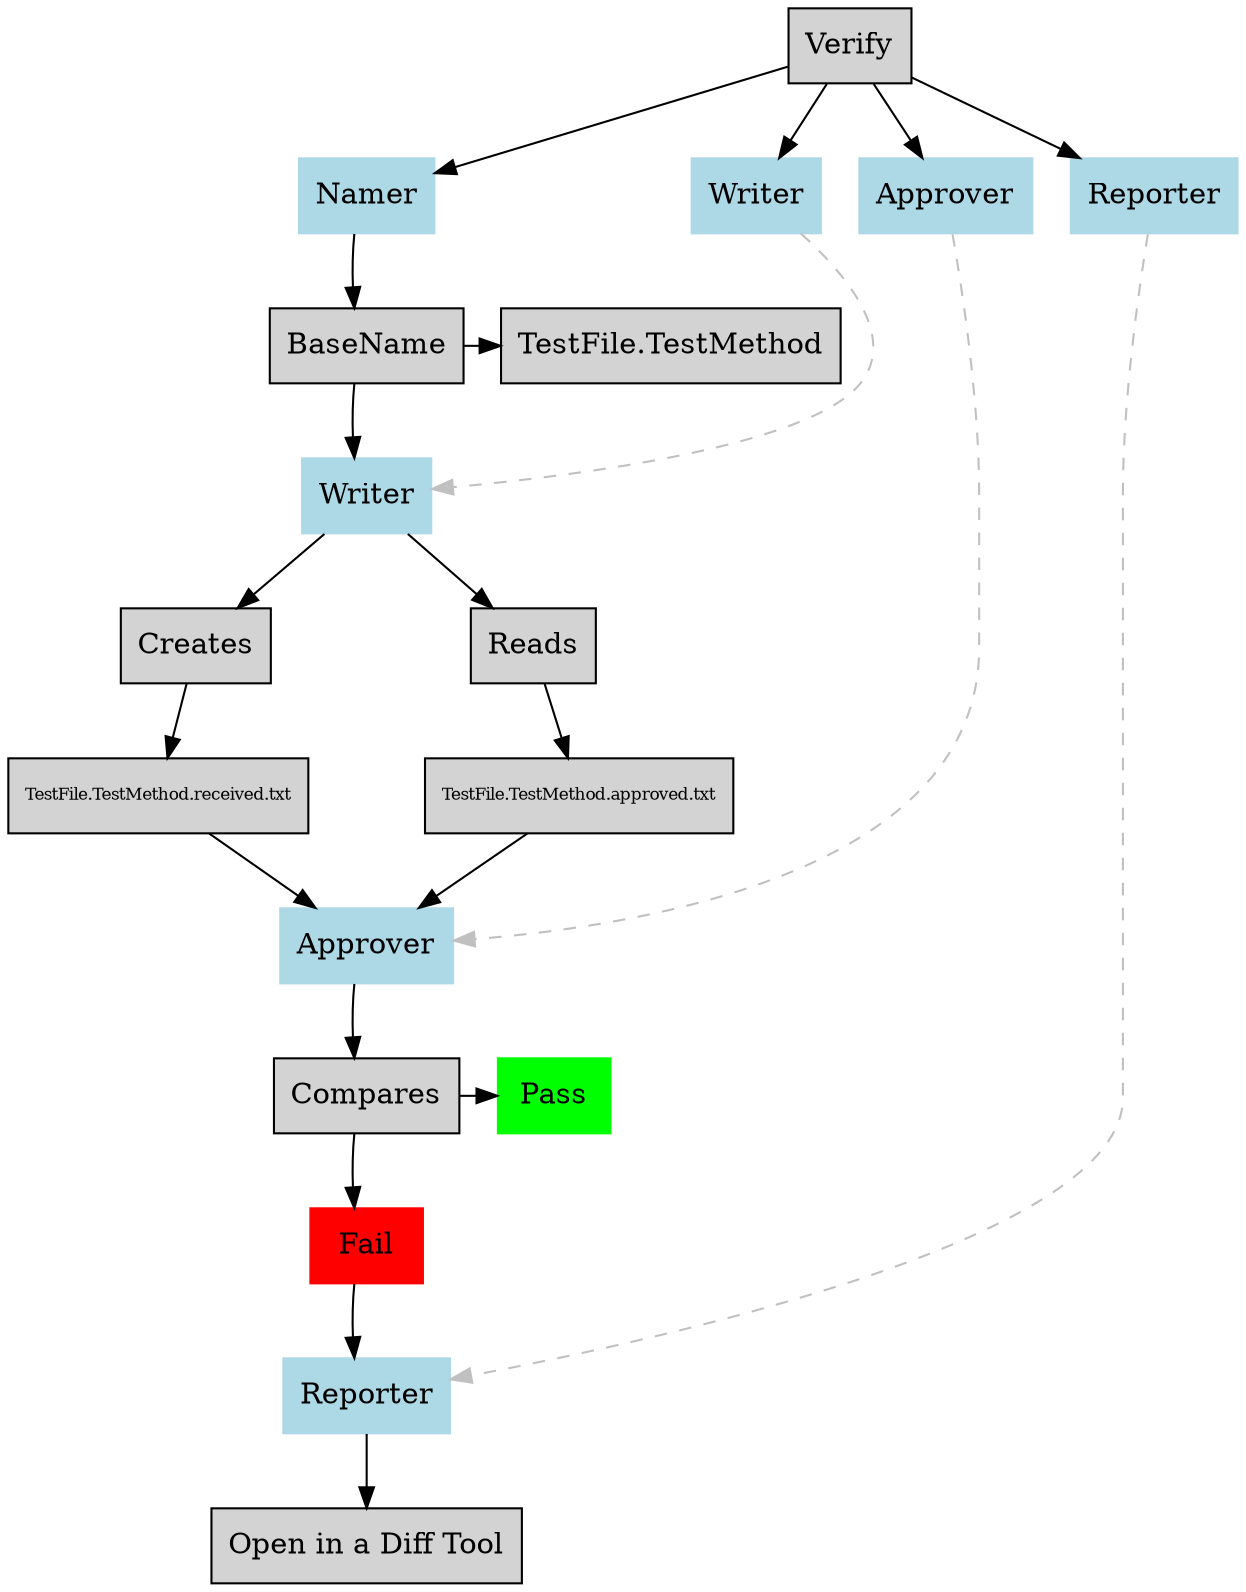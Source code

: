 digraph G { node [style=filled, shape=rec]

# Nodes
"Verify" -> {"Namer", "Writer", "Approver", "Reporter"}
"Namer" -> "BaseName" -> "TestFile.TestMethod"
"BaseName" -> "Writer1"
"Writer1" -> "Creates" -> "TestFile.TestMethod.received.txt" -> "Approver1"
"Writer1" -> "Reads" -> "TestFile.TestMethod.approved.txt" -> "Approver1"
"Approver1" -> "Compares" -> {"Pass", "Fail"}
"Writer" -> "Writer1" [style=dashed, color=grey]
"Approver" -> "Approver1" [style=dashed, color=grey]
"Reporter" -> "Reporter1" [style=dashed, color=grey]

"Fail" -> "Reporter1" -> "Open in a Diff Tool"

# Formatting
"Pass" [color=green]
"Fail" [color=red]
"TestFile.TestMethod.received.txt" [fontsize=8]
"TestFile.TestMethod.approved.txt" [fontsize=8]
"Approver1" [label="Approver"]
"Writer1" [label="Writer"]
"Reporter1" [label="Reporter"]

"Writer", "Writer1", "Approver", "Approver1", "Reporter", "Reporter1", "Namer" [color=lightblue]
"Approver1", "Writer1", "Reporter1", "Namer", "BaseName", "Compares", "Fail" [group=g1]
edge [style=invis]
"Namer" -> "BaseName" -> "Writer1" -> "Approver1" -> "Compares" -> "Fail" ->  "Reporter1"

{ rank=same; "Pass", "Compares"}
{ rank=same; "TestFile.TestMethod", "BaseName"}
{ rank=same; "Namer", "Writer", "Approver", "Reporter"}

}